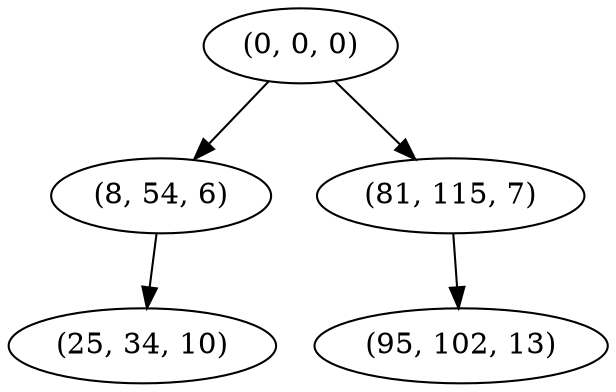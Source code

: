 digraph tree {
    "(0, 0, 0)";
    "(8, 54, 6)";
    "(25, 34, 10)";
    "(81, 115, 7)";
    "(95, 102, 13)";
    "(0, 0, 0)" -> "(8, 54, 6)";
    "(0, 0, 0)" -> "(81, 115, 7)";
    "(8, 54, 6)" -> "(25, 34, 10)";
    "(81, 115, 7)" -> "(95, 102, 13)";
}
